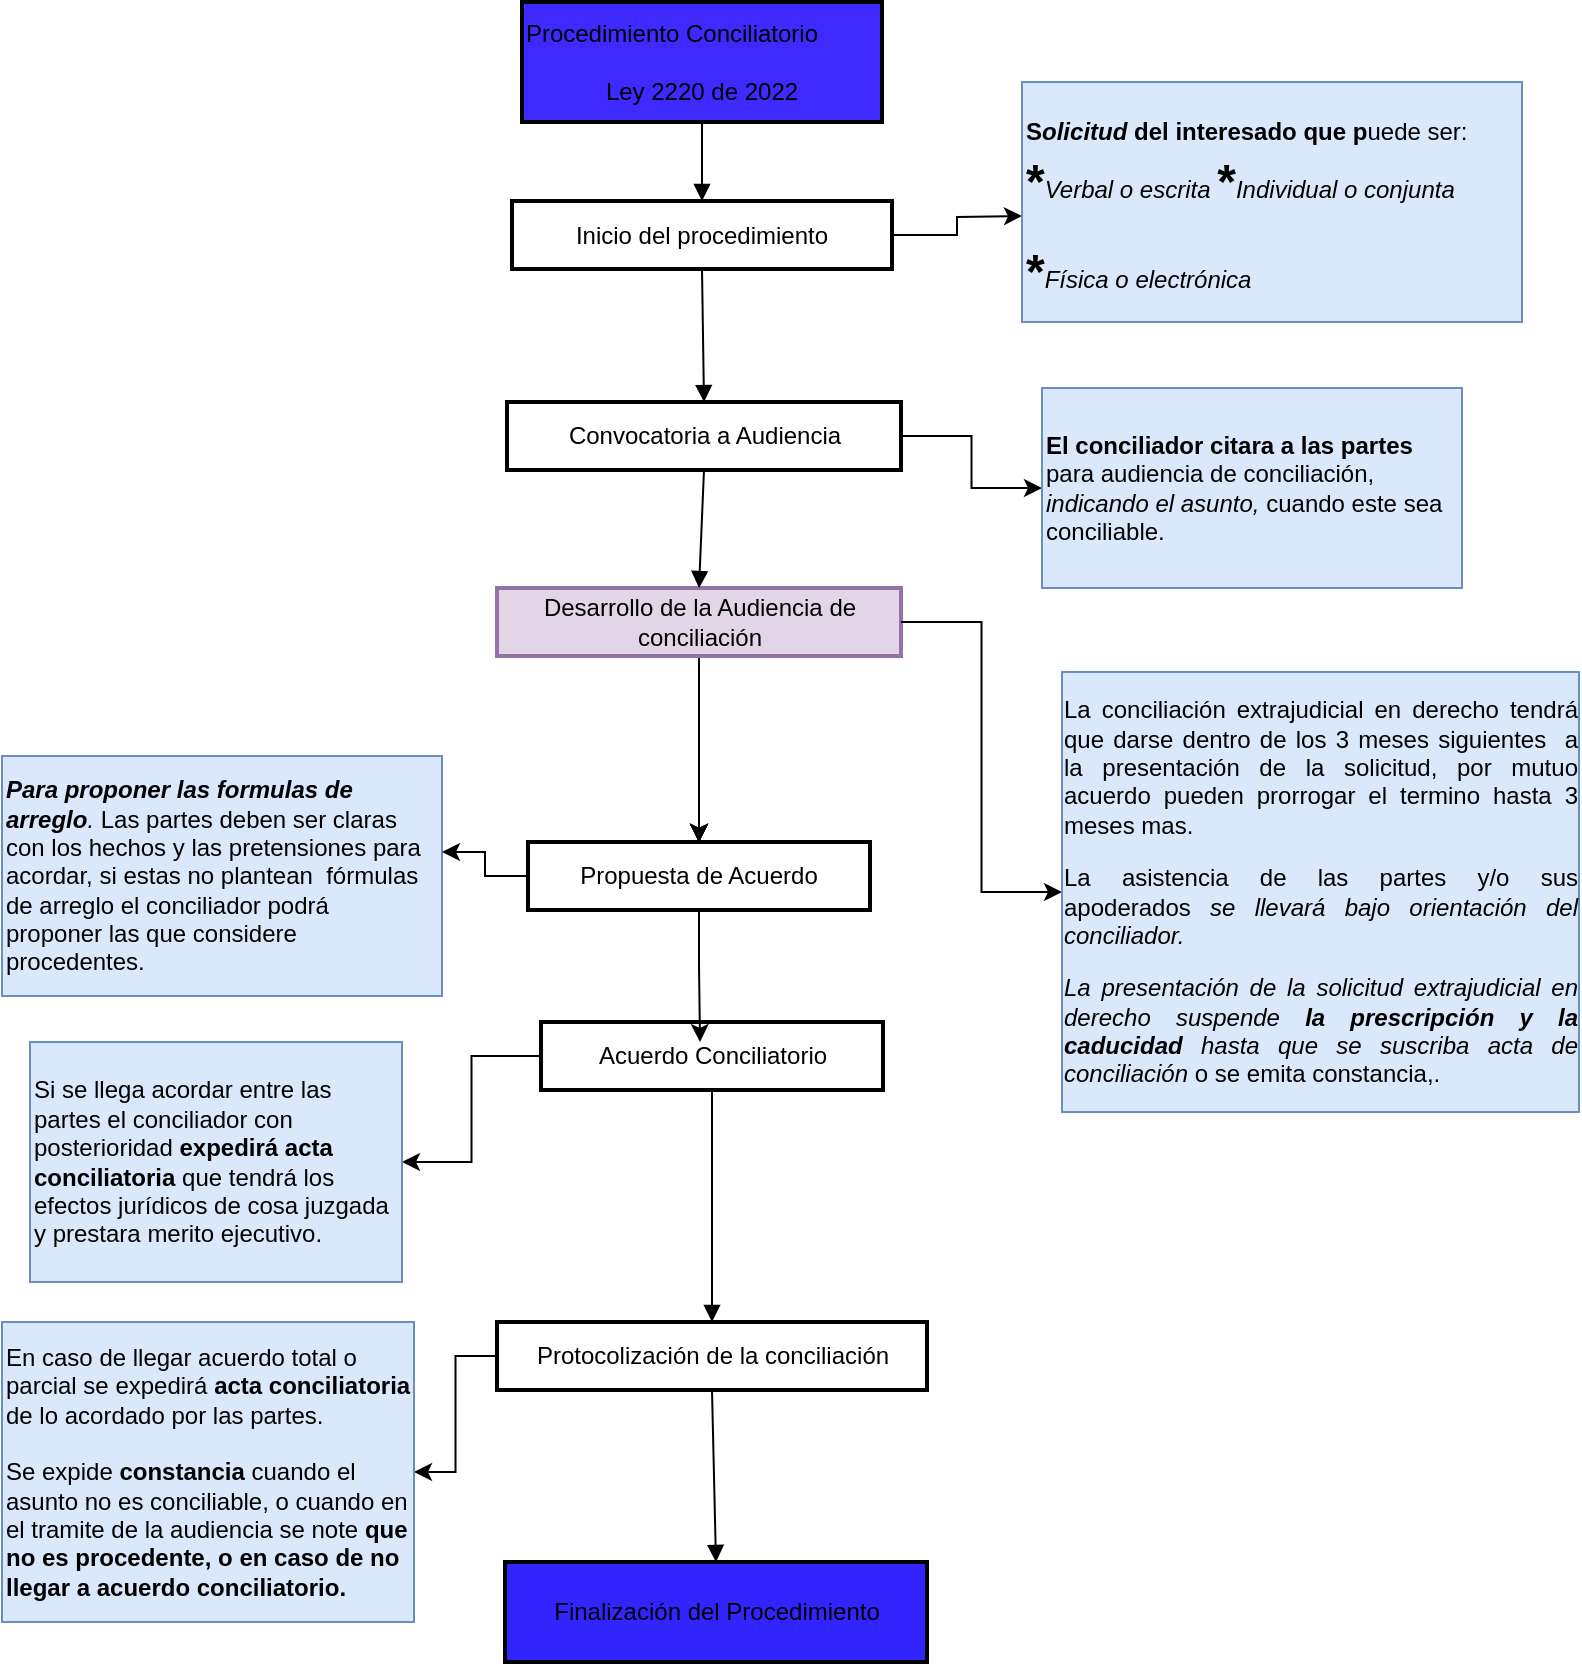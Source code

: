 <mxfile version="24.6.4" type="device">
  <diagram name="Página-1" id="xuc5VIG2btVt_Y42DJX3">
    <mxGraphModel dx="880" dy="500" grid="1" gridSize="10" guides="1" tooltips="1" connect="1" arrows="1" fold="1" page="1" pageScale="1" pageWidth="827" pageHeight="1169" math="0" shadow="0">
      <root>
        <mxCell id="0" />
        <mxCell id="1" parent="0" />
        <mxCell id="JsFfGxqbzd0SZ9JU6hgv-1" value="Procedimiento Conciliatorio                                                                  Ley 2220 de 2022  " style="whiteSpace=wrap;strokeWidth=2;fillColor=#3E29FF;" vertex="1" parent="1">
          <mxGeometry x="390" y="630" width="180" height="60" as="geometry" />
        </mxCell>
        <mxCell id="JsFfGxqbzd0SZ9JU6hgv-17" value="" style="edgeStyle=orthogonalEdgeStyle;rounded=0;orthogonalLoop=1;jettySize=auto;html=1;" edge="1" parent="1" source="JsFfGxqbzd0SZ9JU6hgv-2">
          <mxGeometry relative="1" as="geometry">
            <mxPoint x="640" y="737" as="targetPoint" />
          </mxGeometry>
        </mxCell>
        <mxCell id="JsFfGxqbzd0SZ9JU6hgv-2" value="Inicio del procedimiento" style="whiteSpace=wrap;strokeWidth=2;" vertex="1" parent="1">
          <mxGeometry x="385" y="729.5" width="190" height="34" as="geometry" />
        </mxCell>
        <mxCell id="JsFfGxqbzd0SZ9JU6hgv-52" style="edgeStyle=orthogonalEdgeStyle;rounded=0;orthogonalLoop=1;jettySize=auto;html=1;entryX=0;entryY=0.5;entryDx=0;entryDy=0;" edge="1" parent="1" source="JsFfGxqbzd0SZ9JU6hgv-3" target="JsFfGxqbzd0SZ9JU6hgv-50">
          <mxGeometry relative="1" as="geometry" />
        </mxCell>
        <mxCell id="JsFfGxqbzd0SZ9JU6hgv-3" value="Convocatoria a Audiencia" style="whiteSpace=wrap;strokeWidth=2;" vertex="1" parent="1">
          <mxGeometry x="382.5" y="830" width="197" height="34" as="geometry" />
        </mxCell>
        <mxCell id="JsFfGxqbzd0SZ9JU6hgv-22" value="" style="edgeStyle=orthogonalEdgeStyle;rounded=0;orthogonalLoop=1;jettySize=auto;html=1;" edge="1" parent="1" source="JsFfGxqbzd0SZ9JU6hgv-4" target="JsFfGxqbzd0SZ9JU6hgv-5">
          <mxGeometry relative="1" as="geometry" />
        </mxCell>
        <mxCell id="JsFfGxqbzd0SZ9JU6hgv-23" value="" style="edgeStyle=orthogonalEdgeStyle;rounded=0;orthogonalLoop=1;jettySize=auto;html=1;" edge="1" parent="1" source="JsFfGxqbzd0SZ9JU6hgv-4" target="JsFfGxqbzd0SZ9JU6hgv-5">
          <mxGeometry relative="1" as="geometry" />
        </mxCell>
        <mxCell id="JsFfGxqbzd0SZ9JU6hgv-24" value="" style="edgeStyle=orthogonalEdgeStyle;rounded=0;orthogonalLoop=1;jettySize=auto;html=1;" edge="1" parent="1" source="JsFfGxqbzd0SZ9JU6hgv-4" target="JsFfGxqbzd0SZ9JU6hgv-5">
          <mxGeometry relative="1" as="geometry" />
        </mxCell>
        <mxCell id="JsFfGxqbzd0SZ9JU6hgv-25" value="" style="edgeStyle=orthogonalEdgeStyle;rounded=0;orthogonalLoop=1;jettySize=auto;html=1;" edge="1" parent="1" source="JsFfGxqbzd0SZ9JU6hgv-4" target="JsFfGxqbzd0SZ9JU6hgv-5">
          <mxGeometry relative="1" as="geometry" />
        </mxCell>
        <mxCell id="JsFfGxqbzd0SZ9JU6hgv-28" value="" style="edgeStyle=orthogonalEdgeStyle;rounded=0;orthogonalLoop=1;jettySize=auto;html=1;" edge="1" parent="1" source="JsFfGxqbzd0SZ9JU6hgv-4" target="JsFfGxqbzd0SZ9JU6hgv-5">
          <mxGeometry relative="1" as="geometry" />
        </mxCell>
        <mxCell id="JsFfGxqbzd0SZ9JU6hgv-29" value="" style="edgeStyle=orthogonalEdgeStyle;rounded=0;orthogonalLoop=1;jettySize=auto;html=1;" edge="1" parent="1" source="JsFfGxqbzd0SZ9JU6hgv-4" target="JsFfGxqbzd0SZ9JU6hgv-5">
          <mxGeometry relative="1" as="geometry" />
        </mxCell>
        <mxCell id="JsFfGxqbzd0SZ9JU6hgv-4" value="Desarrollo de la Audiencia de conciliación" style="whiteSpace=wrap;strokeWidth=2;fillColor=#e1d5e7;strokeColor=#9673a6;" vertex="1" parent="1">
          <mxGeometry x="377.5" y="923" width="202" height="34" as="geometry" />
        </mxCell>
        <mxCell id="JsFfGxqbzd0SZ9JU6hgv-5" value="Propuesta de Acuerdo" style="whiteSpace=wrap;strokeWidth=2;" vertex="1" parent="1">
          <mxGeometry x="393" y="1050" width="171" height="34" as="geometry" />
        </mxCell>
        <mxCell id="JsFfGxqbzd0SZ9JU6hgv-58" style="edgeStyle=orthogonalEdgeStyle;rounded=0;orthogonalLoop=1;jettySize=auto;html=1;exitX=0;exitY=0.5;exitDx=0;exitDy=0;entryX=1;entryY=0.5;entryDx=0;entryDy=0;" edge="1" parent="1" source="JsFfGxqbzd0SZ9JU6hgv-6" target="JsFfGxqbzd0SZ9JU6hgv-57">
          <mxGeometry relative="1" as="geometry" />
        </mxCell>
        <mxCell id="JsFfGxqbzd0SZ9JU6hgv-6" value="Acuerdo Conciliatorio" style="whiteSpace=wrap;strokeWidth=2;" vertex="1" parent="1">
          <mxGeometry x="399.5" y="1140" width="171" height="34" as="geometry" />
        </mxCell>
        <mxCell id="JsFfGxqbzd0SZ9JU6hgv-62" style="edgeStyle=orthogonalEdgeStyle;rounded=0;orthogonalLoop=1;jettySize=auto;html=1;exitX=0;exitY=0.5;exitDx=0;exitDy=0;entryX=1;entryY=0.5;entryDx=0;entryDy=0;" edge="1" parent="1" source="JsFfGxqbzd0SZ9JU6hgv-7" target="JsFfGxqbzd0SZ9JU6hgv-60">
          <mxGeometry relative="1" as="geometry" />
        </mxCell>
        <mxCell id="JsFfGxqbzd0SZ9JU6hgv-7" value="Protocolización de la conciliación" style="whiteSpace=wrap;strokeWidth=2;" vertex="1" parent="1">
          <mxGeometry x="377.5" y="1290" width="215" height="34" as="geometry" />
        </mxCell>
        <mxCell id="JsFfGxqbzd0SZ9JU6hgv-8" value="Finalización del Procedimiento" style="whiteSpace=wrap;strokeWidth=2;fillColor=#3224FF;" vertex="1" parent="1">
          <mxGeometry x="381.5" y="1410" width="211" height="50" as="geometry" />
        </mxCell>
        <mxCell id="JsFfGxqbzd0SZ9JU6hgv-9" value="" style="curved=1;startArrow=none;endArrow=block;exitX=0.5;exitY=1;entryX=0.5;entryY=0;rounded=0;" edge="1" parent="1" source="JsFfGxqbzd0SZ9JU6hgv-1" target="JsFfGxqbzd0SZ9JU6hgv-2">
          <mxGeometry relative="1" as="geometry">
            <Array as="points" />
          </mxGeometry>
        </mxCell>
        <mxCell id="JsFfGxqbzd0SZ9JU6hgv-10" value="" style="curved=1;startArrow=none;endArrow=block;exitX=0.5;exitY=1;entryX=0.5;entryY=0;rounded=0;" edge="1" parent="1" source="JsFfGxqbzd0SZ9JU6hgv-2" target="JsFfGxqbzd0SZ9JU6hgv-3">
          <mxGeometry relative="1" as="geometry">
            <Array as="points" />
          </mxGeometry>
        </mxCell>
        <mxCell id="JsFfGxqbzd0SZ9JU6hgv-11" value="" style="curved=1;startArrow=none;endArrow=block;exitX=0.5;exitY=1;entryX=0.5;entryY=0;rounded=0;" edge="1" parent="1" source="JsFfGxqbzd0SZ9JU6hgv-3" target="JsFfGxqbzd0SZ9JU6hgv-4">
          <mxGeometry relative="1" as="geometry">
            <Array as="points" />
          </mxGeometry>
        </mxCell>
        <mxCell id="JsFfGxqbzd0SZ9JU6hgv-14" value="" style="curved=1;startArrow=none;endArrow=block;exitX=0.5;exitY=1;entryX=0.5;entryY=0;rounded=0;" edge="1" parent="1" source="JsFfGxqbzd0SZ9JU6hgv-6" target="JsFfGxqbzd0SZ9JU6hgv-7">
          <mxGeometry relative="1" as="geometry">
            <Array as="points" />
          </mxGeometry>
        </mxCell>
        <mxCell id="JsFfGxqbzd0SZ9JU6hgv-15" value="" style="curved=1;startArrow=none;endArrow=block;exitX=0.5;exitY=1;entryX=0.5;entryY=0;rounded=0;" edge="1" parent="1" source="JsFfGxqbzd0SZ9JU6hgv-7" target="JsFfGxqbzd0SZ9JU6hgv-8">
          <mxGeometry relative="1" as="geometry">
            <Array as="points" />
          </mxGeometry>
        </mxCell>
        <mxCell id="JsFfGxqbzd0SZ9JU6hgv-38" value="&lt;h1 style=&quot;margin-top: 0px;&quot;&gt;&lt;font style=&quot;font-size: 12px;&quot;&gt;&lt;span style=&quot;background-color: initial; text-align: justify; text-indent: -18pt;&quot;&gt;S&lt;/span&gt;&lt;i style=&quot;background-color: initial; text-align: justify; text-indent: -18pt;&quot;&gt;olicitud&lt;/i&gt;&lt;span style=&quot;background-color: initial; text-align: justify; text-indent: -18pt;&quot;&gt; del interesado que p&lt;/span&gt;&lt;span style=&quot;background-color: initial; font-weight: normal; text-align: justify; text-indent: -18pt;&quot;&gt;uede ser:&amp;nbsp;&lt;/span&gt;&lt;/font&gt;&lt;span style=&quot;background-color: initial; font-size: 12px; text-align: justify; text-indent: -18pt; font-variant-numeric: normal; font-variant-east-asian: normal; font-variant-alternates: normal; font-kerning: auto; font-optical-sizing: auto; font-feature-settings: normal; font-variation-settings: normal; font-variant-position: normal; font-stretch: normal; line-height: normal; font-family: &amp;quot;Times New Roman&amp;quot;;&quot;&gt;&amp;nbsp; &amp;nbsp; &amp;nbsp; &amp;nbsp; &lt;/span&gt;*&lt;i style=&quot;background-color: initial; font-size: 12px; text-align: justify; text-indent: -18pt; font-weight: normal;&quot;&gt;Verbal o escrita&lt;/i&gt;&lt;span style=&quot;background-color: initial; font-size: 12px; font-weight: normal;&quot;&gt;&amp;nbsp;&lt;/span&gt;*&lt;i style=&quot;background-color: initial; font-size: 12px; text-align: justify; text-indent: -18pt; font-weight: normal;&quot;&gt;Individual o conjunta&lt;/i&gt;&lt;/h1&gt;&lt;h1 style=&quot;margin-top: 0px;&quot;&gt;*&lt;i style=&quot;font-size: 12px; text-indent: -18pt; background-color: initial; font-weight: normal;&quot;&gt;Física o electrónica&lt;/i&gt;&lt;/h1&gt;&lt;p&gt;&lt;br&gt;&lt;/p&gt;" style="text;html=1;whiteSpace=wrap;overflow=hidden;rounded=0;fillColor=#dae8fc;strokeColor=#6c8ebf;" vertex="1" parent="1">
          <mxGeometry x="640" y="670" width="250" height="120" as="geometry" />
        </mxCell>
        <mxCell id="JsFfGxqbzd0SZ9JU6hgv-46" style="edgeStyle=orthogonalEdgeStyle;rounded=0;orthogonalLoop=1;jettySize=auto;html=1;entryX=0;entryY=0.5;entryDx=0;entryDy=0;" edge="1" parent="1" source="JsFfGxqbzd0SZ9JU6hgv-4" target="JsFfGxqbzd0SZ9JU6hgv-55">
          <mxGeometry relative="1" as="geometry">
            <mxPoint x="642.104" y="1055.02" as="targetPoint" />
          </mxGeometry>
        </mxCell>
        <mxCell id="JsFfGxqbzd0SZ9JU6hgv-49" value="&lt;i style=&quot;background-color: initial;&quot;&gt;&lt;b&gt;Para proponer las formulas de arreglo&lt;/b&gt;. &lt;/i&gt;&lt;span style=&quot;background-color: initial;&quot;&gt;Las partes deben ser claras con los hechos y&amp;nbsp;&lt;/span&gt;&lt;span style=&quot;background-color: initial;&quot;&gt;las pretensiones para acordar, si estas no plantean&amp;nbsp; fórmulas de arreglo el conciliador podrá proponer&amp;nbsp;&lt;/span&gt;&lt;span style=&quot;background-color: initial;&quot;&gt;las que considere procedentes.&lt;/span&gt;" style="rounded=0;whiteSpace=wrap;html=1;align=left;fillColor=#dae8fc;strokeColor=#6c8ebf;" vertex="1" parent="1">
          <mxGeometry x="130" y="1007" width="220" height="120" as="geometry" />
        </mxCell>
        <mxCell id="JsFfGxqbzd0SZ9JU6hgv-50" value="&lt;div&gt;&lt;b&gt;El conciliador citara a las partes &lt;/b&gt;para audiencia de conciliación, &lt;i&gt;indicando el asunto, &lt;/i&gt;cuando este sea conciliable.&lt;/div&gt;" style="rounded=0;whiteSpace=wrap;html=1;align=left;fillColor=#dae8fc;strokeColor=#6c8ebf;" vertex="1" parent="1">
          <mxGeometry x="650" y="823" width="210" height="100" as="geometry" />
        </mxCell>
        <mxCell id="JsFfGxqbzd0SZ9JU6hgv-55" value="&lt;p style=&quot;text-align: justify;&quot; class=&quot;MsoListParagraphCxSpMiddle&quot;&gt;La conciliación extrajudicial en derecho tendrá que darse dentro de los 3 meses siguientes&amp;nbsp; a la presentación de la solicitud, por mutuo acuerdo pueden prorrogar el termino hasta 3 meses mas.&lt;/p&gt;&lt;p style=&quot;text-align: justify;&quot; class=&quot;MsoListParagraphCxSpMiddle&quot;&gt;La asistencia de las partes y/o sus apoderados&amp;nbsp;&lt;i&gt;se llevará bajo orientación del conciliador.&lt;/i&gt;&lt;/p&gt;&lt;p style=&quot;text-align: justify;&quot; class=&quot;MsoListParagraphCxSpFirst&quot;&gt;&lt;i&gt;La presentación de la solicitud extrajudicial en derecho suspende&amp;nbsp;&lt;b&gt;la prescripción y la caducidad&amp;nbsp;&lt;/b&gt;hasta que se&amp;nbsp;suscriba acta de conciliación&lt;/i&gt;&lt;b&gt;&amp;nbsp;&lt;/b&gt;o se emita constancia,.&lt;/p&gt;" style="rounded=0;whiteSpace=wrap;html=1;fillColor=#dae8fc;strokeColor=#6c8ebf;" vertex="1" parent="1">
          <mxGeometry x="660" y="965" width="258.5" height="220" as="geometry" />
        </mxCell>
        <mxCell id="JsFfGxqbzd0SZ9JU6hgv-56" style="edgeStyle=orthogonalEdgeStyle;rounded=0;orthogonalLoop=1;jettySize=auto;html=1;exitX=0;exitY=0.5;exitDx=0;exitDy=0;entryX=1;entryY=0.4;entryDx=0;entryDy=0;entryPerimeter=0;" edge="1" parent="1" source="JsFfGxqbzd0SZ9JU6hgv-5" target="JsFfGxqbzd0SZ9JU6hgv-49">
          <mxGeometry relative="1" as="geometry" />
        </mxCell>
        <mxCell id="JsFfGxqbzd0SZ9JU6hgv-57" value="Si se llega acordar entre las partes el conciliador con posterioridad &lt;b&gt;expedirá acta conciliatoria&lt;/b&gt; que tendrá los efectos jurídicos de cosa juzgada y prestara merito ejecutivo." style="rounded=0;whiteSpace=wrap;html=1;align=left;fillColor=#dae8fc;strokeColor=#6c8ebf;" vertex="1" parent="1">
          <mxGeometry x="144" y="1150" width="186" height="120" as="geometry" />
        </mxCell>
        <mxCell id="JsFfGxqbzd0SZ9JU6hgv-59" style="edgeStyle=orthogonalEdgeStyle;rounded=0;orthogonalLoop=1;jettySize=auto;html=1;exitX=0.5;exitY=1;exitDx=0;exitDy=0;entryX=0.465;entryY=0.294;entryDx=0;entryDy=0;entryPerimeter=0;" edge="1" parent="1" source="JsFfGxqbzd0SZ9JU6hgv-5" target="JsFfGxqbzd0SZ9JU6hgv-6">
          <mxGeometry relative="1" as="geometry" />
        </mxCell>
        <mxCell id="JsFfGxqbzd0SZ9JU6hgv-60" value="&lt;font style=&quot;font-size: 12px;&quot;&gt;En caso de llegar acuerdo total o parcial se expedirá&lt;b&gt; acta conciliatoria&lt;/b&gt; de lo acordado por las partes.&lt;/font&gt;&lt;div&gt;&lt;font style=&quot;font-size: 12px;&quot;&gt;&lt;br&gt;&lt;/font&gt;&lt;/div&gt;&lt;div&gt;&lt;font style=&quot;font-size: 12px;&quot;&gt;Se expide &lt;b&gt;constancia &lt;/b&gt;cuando el asunto no es conciliable, o cuando&amp;nbsp;&lt;span style=&quot;font-family: Calibri, sans-serif; background-color: initial;&quot;&gt;en&lt;br&gt;el tramite de la audiencia se note&lt;b&gt; &lt;/b&gt;&lt;/span&gt;&lt;b style=&quot;font-family: Calibri, sans-serif; background-color: initial;&quot;&gt;que&lt;br&gt;no es procedente, o en caso de no llegar a acuerdo conciliatorio.&lt;/b&gt;&lt;span style=&quot;background-color: initial;&quot;&gt;&amp;nbsp;&lt;/span&gt;&lt;/font&gt;&lt;/div&gt;" style="rounded=0;whiteSpace=wrap;html=1;align=left;fillColor=#dae8fc;strokeColor=#6c8ebf;" vertex="1" parent="1">
          <mxGeometry x="130" y="1290" width="206" height="150" as="geometry" />
        </mxCell>
      </root>
    </mxGraphModel>
  </diagram>
</mxfile>
